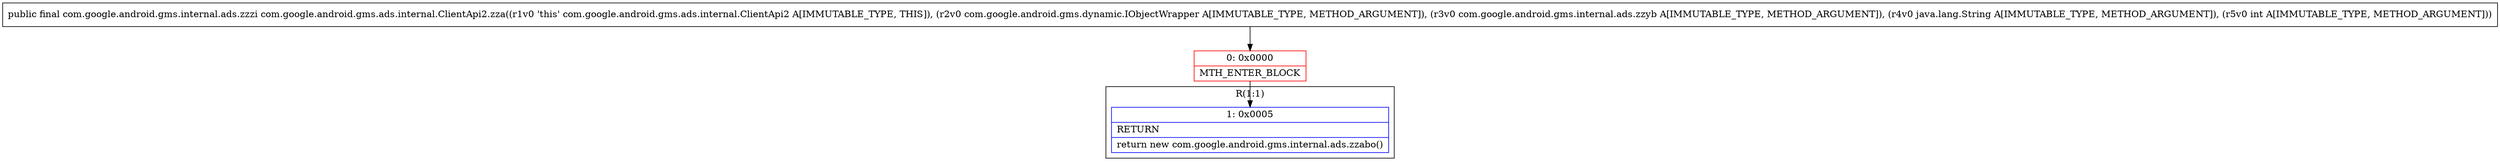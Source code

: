 digraph "CFG forcom.google.android.gms.ads.internal.ClientApi2.zza(Lcom\/google\/android\/gms\/dynamic\/IObjectWrapper;Lcom\/google\/android\/gms\/internal\/ads\/zzyb;Ljava\/lang\/String;I)Lcom\/google\/android\/gms\/internal\/ads\/zzzi;" {
subgraph cluster_Region_252897125 {
label = "R(1:1)";
node [shape=record,color=blue];
Node_1 [shape=record,label="{1\:\ 0x0005|RETURN\l|return new com.google.android.gms.internal.ads.zzabo()\l}"];
}
Node_0 [shape=record,color=red,label="{0\:\ 0x0000|MTH_ENTER_BLOCK\l}"];
MethodNode[shape=record,label="{public final com.google.android.gms.internal.ads.zzzi com.google.android.gms.ads.internal.ClientApi2.zza((r1v0 'this' com.google.android.gms.ads.internal.ClientApi2 A[IMMUTABLE_TYPE, THIS]), (r2v0 com.google.android.gms.dynamic.IObjectWrapper A[IMMUTABLE_TYPE, METHOD_ARGUMENT]), (r3v0 com.google.android.gms.internal.ads.zzyb A[IMMUTABLE_TYPE, METHOD_ARGUMENT]), (r4v0 java.lang.String A[IMMUTABLE_TYPE, METHOD_ARGUMENT]), (r5v0 int A[IMMUTABLE_TYPE, METHOD_ARGUMENT])) }"];
MethodNode -> Node_0;
Node_0 -> Node_1;
}

